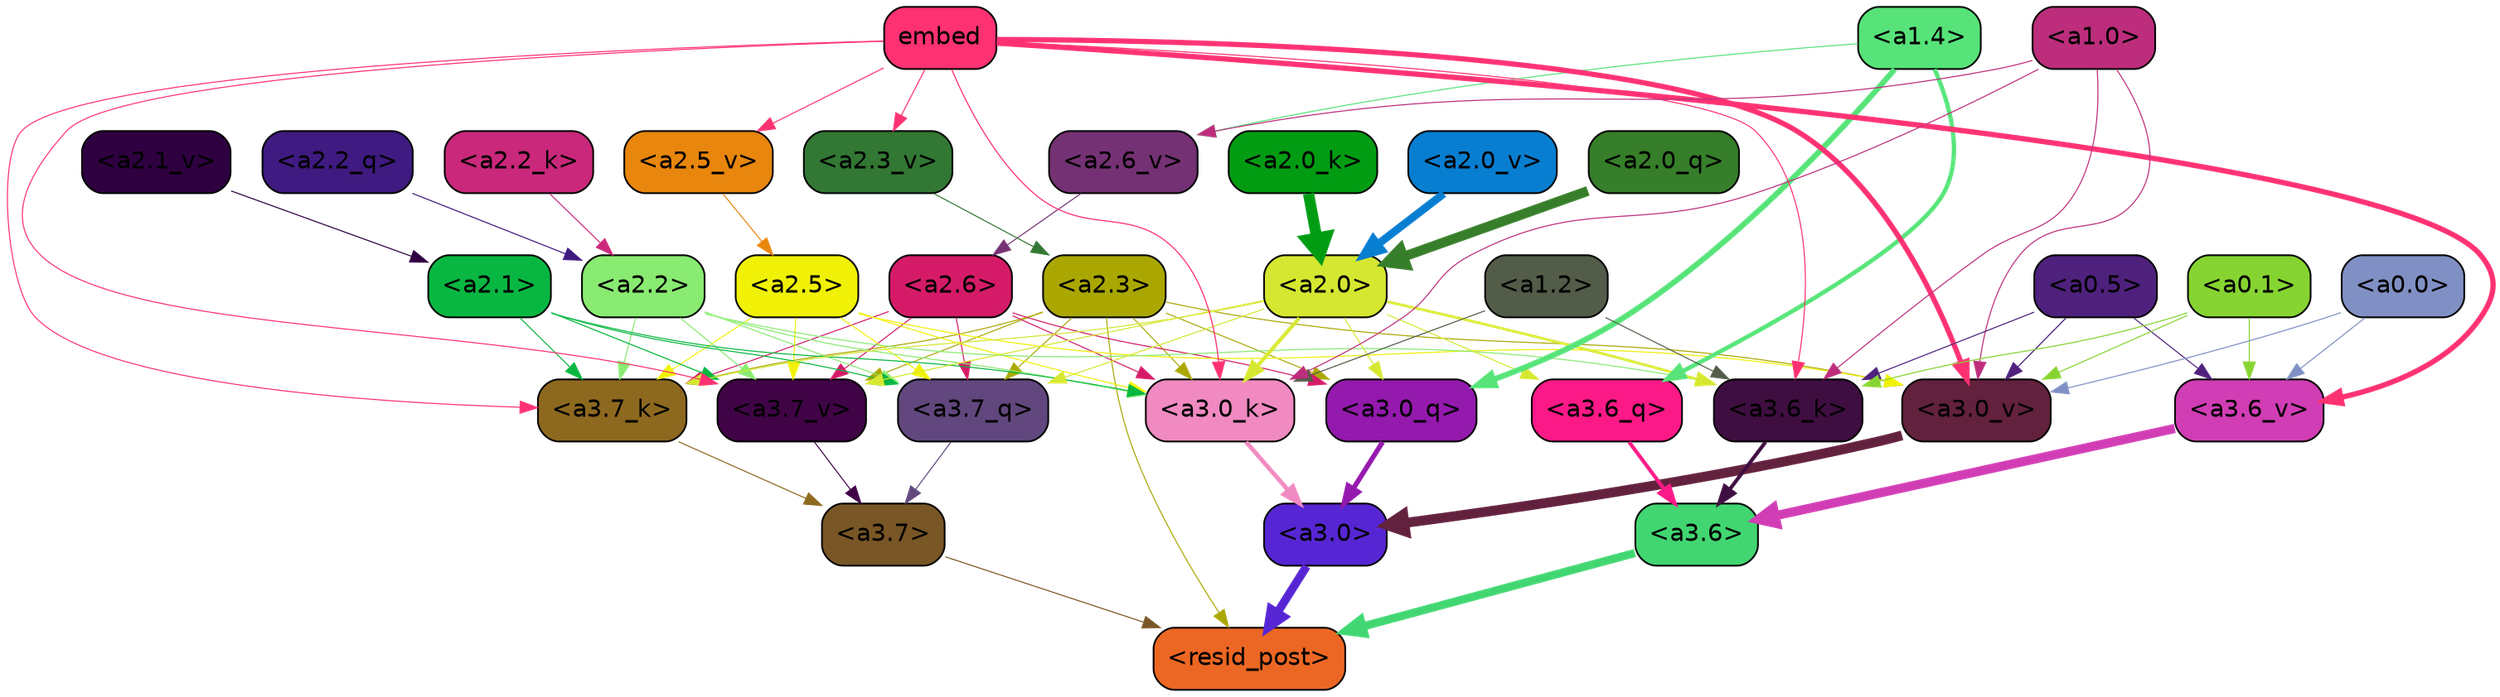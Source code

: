 strict digraph "" {
	graph [bgcolor=transparent,
		layout=dot,
		overlap=false,
		splines=true
	];
	"<a3.7>"	[color=black,
		fillcolor="#795625",
		fontname=Helvetica,
		shape=box,
		style="filled, rounded"];
	"<resid_post>"	[color=black,
		fillcolor="#ec6723",
		fontname=Helvetica,
		shape=box,
		style="filled, rounded"];
	"<a3.7>" -> "<resid_post>"	[color="#795625",
		penwidth=0.6];
	"<a3.6>"	[color=black,
		fillcolor="#41d671",
		fontname=Helvetica,
		shape=box,
		style="filled, rounded"];
	"<a3.6>" -> "<resid_post>"	[color="#41d671",
		penwidth=4.7534414529800415];
	"<a3.0>"	[color=black,
		fillcolor="#5726d4",
		fontname=Helvetica,
		shape=box,
		style="filled, rounded"];
	"<a3.0>" -> "<resid_post>"	[color="#5726d4",
		penwidth=4.898576855659485];
	"<a2.3>"	[color=black,
		fillcolor="#aaa703",
		fontname=Helvetica,
		shape=box,
		style="filled, rounded"];
	"<a2.3>" -> "<resid_post>"	[color="#aaa703",
		penwidth=0.6];
	"<a3.7_q>"	[color=black,
		fillcolor="#61477d",
		fontname=Helvetica,
		shape=box,
		style="filled, rounded"];
	"<a2.3>" -> "<a3.7_q>"	[color="#aaa703",
		penwidth=0.6];
	"<a3.0_q>"	[color=black,
		fillcolor="#9419ad",
		fontname=Helvetica,
		shape=box,
		style="filled, rounded"];
	"<a2.3>" -> "<a3.0_q>"	[color="#aaa703",
		penwidth=0.6];
	"<a3.7_k>"	[color=black,
		fillcolor="#8d681f",
		fontname=Helvetica,
		shape=box,
		style="filled, rounded"];
	"<a2.3>" -> "<a3.7_k>"	[color="#aaa703",
		penwidth=0.6];
	"<a3.0_k>"	[color=black,
		fillcolor="#f08ac1",
		fontname=Helvetica,
		shape=box,
		style="filled, rounded"];
	"<a2.3>" -> "<a3.0_k>"	[color="#aaa703",
		penwidth=0.6];
	"<a3.7_v>"	[color=black,
		fillcolor="#400446",
		fontname=Helvetica,
		shape=box,
		style="filled, rounded"];
	"<a2.3>" -> "<a3.7_v>"	[color="#aaa703",
		penwidth=0.6];
	"<a3.0_v>"	[color=black,
		fillcolor="#62213d",
		fontname=Helvetica,
		shape=box,
		style="filled, rounded"];
	"<a2.3>" -> "<a3.0_v>"	[color="#aaa703",
		penwidth=0.6];
	"<a3.7_q>" -> "<a3.7>"	[color="#61477d",
		penwidth=0.6];
	"<a3.6_q>"	[color=black,
		fillcolor="#fb1987",
		fontname=Helvetica,
		shape=box,
		style="filled, rounded"];
	"<a3.6_q>" -> "<a3.6>"	[color="#fb1987",
		penwidth=2.160832464694977];
	"<a3.0_q>" -> "<a3.0>"	[color="#9419ad",
		penwidth=2.870753765106201];
	"<a3.7_k>" -> "<a3.7>"	[color="#8d681f",
		penwidth=0.6];
	"<a3.6_k>"	[color=black,
		fillcolor="#3f0e41",
		fontname=Helvetica,
		shape=box,
		style="filled, rounded"];
	"<a3.6_k>" -> "<a3.6>"	[color="#3f0e41",
		penwidth=2.13908451795578];
	"<a3.0_k>" -> "<a3.0>"	[color="#f08ac1",
		penwidth=2.520303964614868];
	"<a3.7_v>" -> "<a3.7>"	[color="#400446",
		penwidth=0.6];
	"<a3.6_v>"	[color=black,
		fillcolor="#d13db4",
		fontname=Helvetica,
		shape=box,
		style="filled, rounded"];
	"<a3.6_v>" -> "<a3.6>"	[color="#d13db4",
		penwidth=5.297133803367615];
	"<a3.0_v>" -> "<a3.0>"	[color="#62213d",
		penwidth=5.680712580680847];
	"<a2.6>"	[color=black,
		fillcolor="#d51b68",
		fontname=Helvetica,
		shape=box,
		style="filled, rounded"];
	"<a2.6>" -> "<a3.7_q>"	[color="#d51b68",
		penwidth=0.6];
	"<a2.6>" -> "<a3.0_q>"	[color="#d51b68",
		penwidth=0.6];
	"<a2.6>" -> "<a3.7_k>"	[color="#d51b68",
		penwidth=0.6];
	"<a2.6>" -> "<a3.0_k>"	[color="#d51b68",
		penwidth=0.6];
	"<a2.6>" -> "<a3.7_v>"	[color="#d51b68",
		penwidth=0.6];
	"<a2.5>"	[color=black,
		fillcolor="#f0f106",
		fontname=Helvetica,
		shape=box,
		style="filled, rounded"];
	"<a2.5>" -> "<a3.7_q>"	[color="#f0f106",
		penwidth=0.6];
	"<a2.5>" -> "<a3.7_k>"	[color="#f0f106",
		penwidth=0.6];
	"<a2.5>" -> "<a3.0_k>"	[color="#f0f106",
		penwidth=0.6];
	"<a2.5>" -> "<a3.7_v>"	[color="#f0f106",
		penwidth=0.6];
	"<a2.5>" -> "<a3.0_v>"	[color="#f0f106",
		penwidth=0.6];
	"<a2.2>"	[color=black,
		fillcolor="#89eb71",
		fontname=Helvetica,
		shape=box,
		style="filled, rounded"];
	"<a2.2>" -> "<a3.7_q>"	[color="#89eb71",
		penwidth=0.6];
	"<a2.2>" -> "<a3.7_k>"	[color="#89eb71",
		penwidth=0.6];
	"<a2.2>" -> "<a3.6_k>"	[color="#89eb71",
		penwidth=0.6];
	"<a2.2>" -> "<a3.0_k>"	[color="#89eb71",
		penwidth=0.6];
	"<a2.2>" -> "<a3.7_v>"	[color="#89eb71",
		penwidth=0.6];
	"<a2.1>"	[color=black,
		fillcolor="#08b741",
		fontname=Helvetica,
		shape=box,
		style="filled, rounded"];
	"<a2.1>" -> "<a3.7_q>"	[color="#08b741",
		penwidth=0.6];
	"<a2.1>" -> "<a3.7_k>"	[color="#08b741",
		penwidth=0.6];
	"<a2.1>" -> "<a3.0_k>"	[color="#08b741",
		penwidth=0.6];
	"<a2.1>" -> "<a3.7_v>"	[color="#08b741",
		penwidth=0.6];
	"<a2.0>"	[color=black,
		fillcolor="#d5e730",
		fontname=Helvetica,
		shape=box,
		style="filled, rounded"];
	"<a2.0>" -> "<a3.7_q>"	[color="#d5e730",
		penwidth=0.6];
	"<a2.0>" -> "<a3.6_q>"	[color="#d5e730",
		penwidth=0.6];
	"<a2.0>" -> "<a3.0_q>"	[color="#d5e730",
		penwidth=0.6];
	"<a2.0>" -> "<a3.7_k>"	[color="#d5e730",
		penwidth=0.6];
	"<a2.0>" -> "<a3.6_k>"	[color="#d5e730",
		penwidth=1.4957321882247925];
	"<a2.0>" -> "<a3.0_k>"	[color="#d5e730",
		penwidth=2.18752121925354];
	"<a2.0>" -> "<a3.7_v>"	[color="#d5e730",
		penwidth=0.6];
	"<a1.4>"	[color=black,
		fillcolor="#57e379",
		fontname=Helvetica,
		shape=box,
		style="filled, rounded"];
	"<a1.4>" -> "<a3.6_q>"	[color="#57e379",
		penwidth=2.4829938411712646];
	"<a1.4>" -> "<a3.0_q>"	[color="#57e379",
		penwidth=3.299744725227356];
	"<a2.6_v>"	[color=black,
		fillcolor="#743173",
		fontname=Helvetica,
		shape=box,
		style="filled, rounded"];
	"<a1.4>" -> "<a2.6_v>"	[color="#57e379",
		penwidth=0.6];
	embed	[color=black,
		fillcolor="#fe3172",
		fontname=Helvetica,
		shape=box,
		style="filled, rounded"];
	embed -> "<a3.7_k>"	[color="#fe3172",
		penwidth=0.6];
	embed -> "<a3.6_k>"	[color="#fe3172",
		penwidth=0.6];
	embed -> "<a3.0_k>"	[color="#fe3172",
		penwidth=0.6394047290086746];
	embed -> "<a3.7_v>"	[color="#fe3172",
		penwidth=0.6];
	embed -> "<a3.6_v>"	[color="#fe3172",
		penwidth=3.067279100418091];
	embed -> "<a3.0_v>"	[color="#fe3172",
		penwidth=3.0212591886520386];
	"<a2.5_v>"	[color=black,
		fillcolor="#e8860d",
		fontname=Helvetica,
		shape=box,
		style="filled, rounded"];
	embed -> "<a2.5_v>"	[color="#fe3172",
		penwidth=0.6];
	"<a2.3_v>"	[color=black,
		fillcolor="#327733",
		fontname=Helvetica,
		shape=box,
		style="filled, rounded"];
	embed -> "<a2.3_v>"	[color="#fe3172",
		penwidth=0.6];
	"<a1.2>"	[color=black,
		fillcolor="#525c49",
		fontname=Helvetica,
		shape=box,
		style="filled, rounded"];
	"<a1.2>" -> "<a3.6_k>"	[color="#525c49",
		penwidth=0.6];
	"<a1.2>" -> "<a3.0_k>"	[color="#525c49",
		penwidth=0.6];
	"<a1.0>"	[color=black,
		fillcolor="#bc2d7c",
		fontname=Helvetica,
		shape=box,
		style="filled, rounded"];
	"<a1.0>" -> "<a3.6_k>"	[color="#bc2d7c",
		penwidth=0.6];
	"<a1.0>" -> "<a3.0_k>"	[color="#bc2d7c",
		penwidth=0.6];
	"<a1.0>" -> "<a3.0_v>"	[color="#bc2d7c",
		penwidth=0.6];
	"<a1.0>" -> "<a2.6_v>"	[color="#bc2d7c",
		penwidth=0.6];
	"<a0.5>"	[color=black,
		fillcolor="#4e217c",
		fontname=Helvetica,
		shape=box,
		style="filled, rounded"];
	"<a0.5>" -> "<a3.6_k>"	[color="#4e217c",
		penwidth=0.6];
	"<a0.5>" -> "<a3.6_v>"	[color="#4e217c",
		penwidth=0.6];
	"<a0.5>" -> "<a3.0_v>"	[color="#4e217c",
		penwidth=0.648682102560997];
	"<a0.1>"	[color=black,
		fillcolor="#86d431",
		fontname=Helvetica,
		shape=box,
		style="filled, rounded"];
	"<a0.1>" -> "<a3.6_k>"	[color="#86d431",
		penwidth=0.6];
	"<a0.1>" -> "<a3.6_v>"	[color="#86d431",
		penwidth=0.6];
	"<a0.1>" -> "<a3.0_v>"	[color="#86d431",
		penwidth=0.6];
	"<a0.0>"	[color=black,
		fillcolor="#8090c4",
		fontname=Helvetica,
		shape=box,
		style="filled, rounded"];
	"<a0.0>" -> "<a3.6_v>"	[color="#8090c4",
		penwidth=0.6];
	"<a0.0>" -> "<a3.0_v>"	[color="#8090c4",
		penwidth=0.6];
	"<a2.2_q>"	[color=black,
		fillcolor="#3f1a80",
		fontname=Helvetica,
		shape=box,
		style="filled, rounded"];
	"<a2.2_q>" -> "<a2.2>"	[color="#3f1a80",
		penwidth=0.6];
	"<a2.0_q>"	[color=black,
		fillcolor="#367e29",
		fontname=Helvetica,
		shape=box,
		style="filled, rounded"];
	"<a2.0_q>" -> "<a2.0>"	[color="#367e29",
		penwidth=5.681910276412964];
	"<a2.2_k>"	[color=black,
		fillcolor="#ca287a",
		fontname=Helvetica,
		shape=box,
		style="filled, rounded"];
	"<a2.2_k>" -> "<a2.2>"	[color="#ca287a",
		penwidth=0.6];
	"<a2.0_k>"	[color=black,
		fillcolor="#029c13",
		fontname=Helvetica,
		shape=box,
		style="filled, rounded"];
	"<a2.0_k>" -> "<a2.0>"	[color="#029c13",
		penwidth=6.447777509689331];
	"<a2.6_v>" -> "<a2.6>"	[color="#743173",
		penwidth=0.6];
	"<a2.5_v>" -> "<a2.5>"	[color="#e8860d",
		penwidth=0.6];
	"<a2.3_v>" -> "<a2.3>"	[color="#327733",
		penwidth=0.6];
	"<a2.1_v>"	[color=black,
		fillcolor="#2f0040",
		fontname=Helvetica,
		shape=box,
		style="filled, rounded"];
	"<a2.1_v>" -> "<a2.1>"	[color="#2f0040",
		penwidth=0.6];
	"<a2.0_v>"	[color=black,
		fillcolor="#087ed1",
		fontname=Helvetica,
		shape=box,
		style="filled, rounded"];
	"<a2.0_v>" -> "<a2.0>"	[color="#087ed1",
		penwidth=4.5695202350616455];
}
